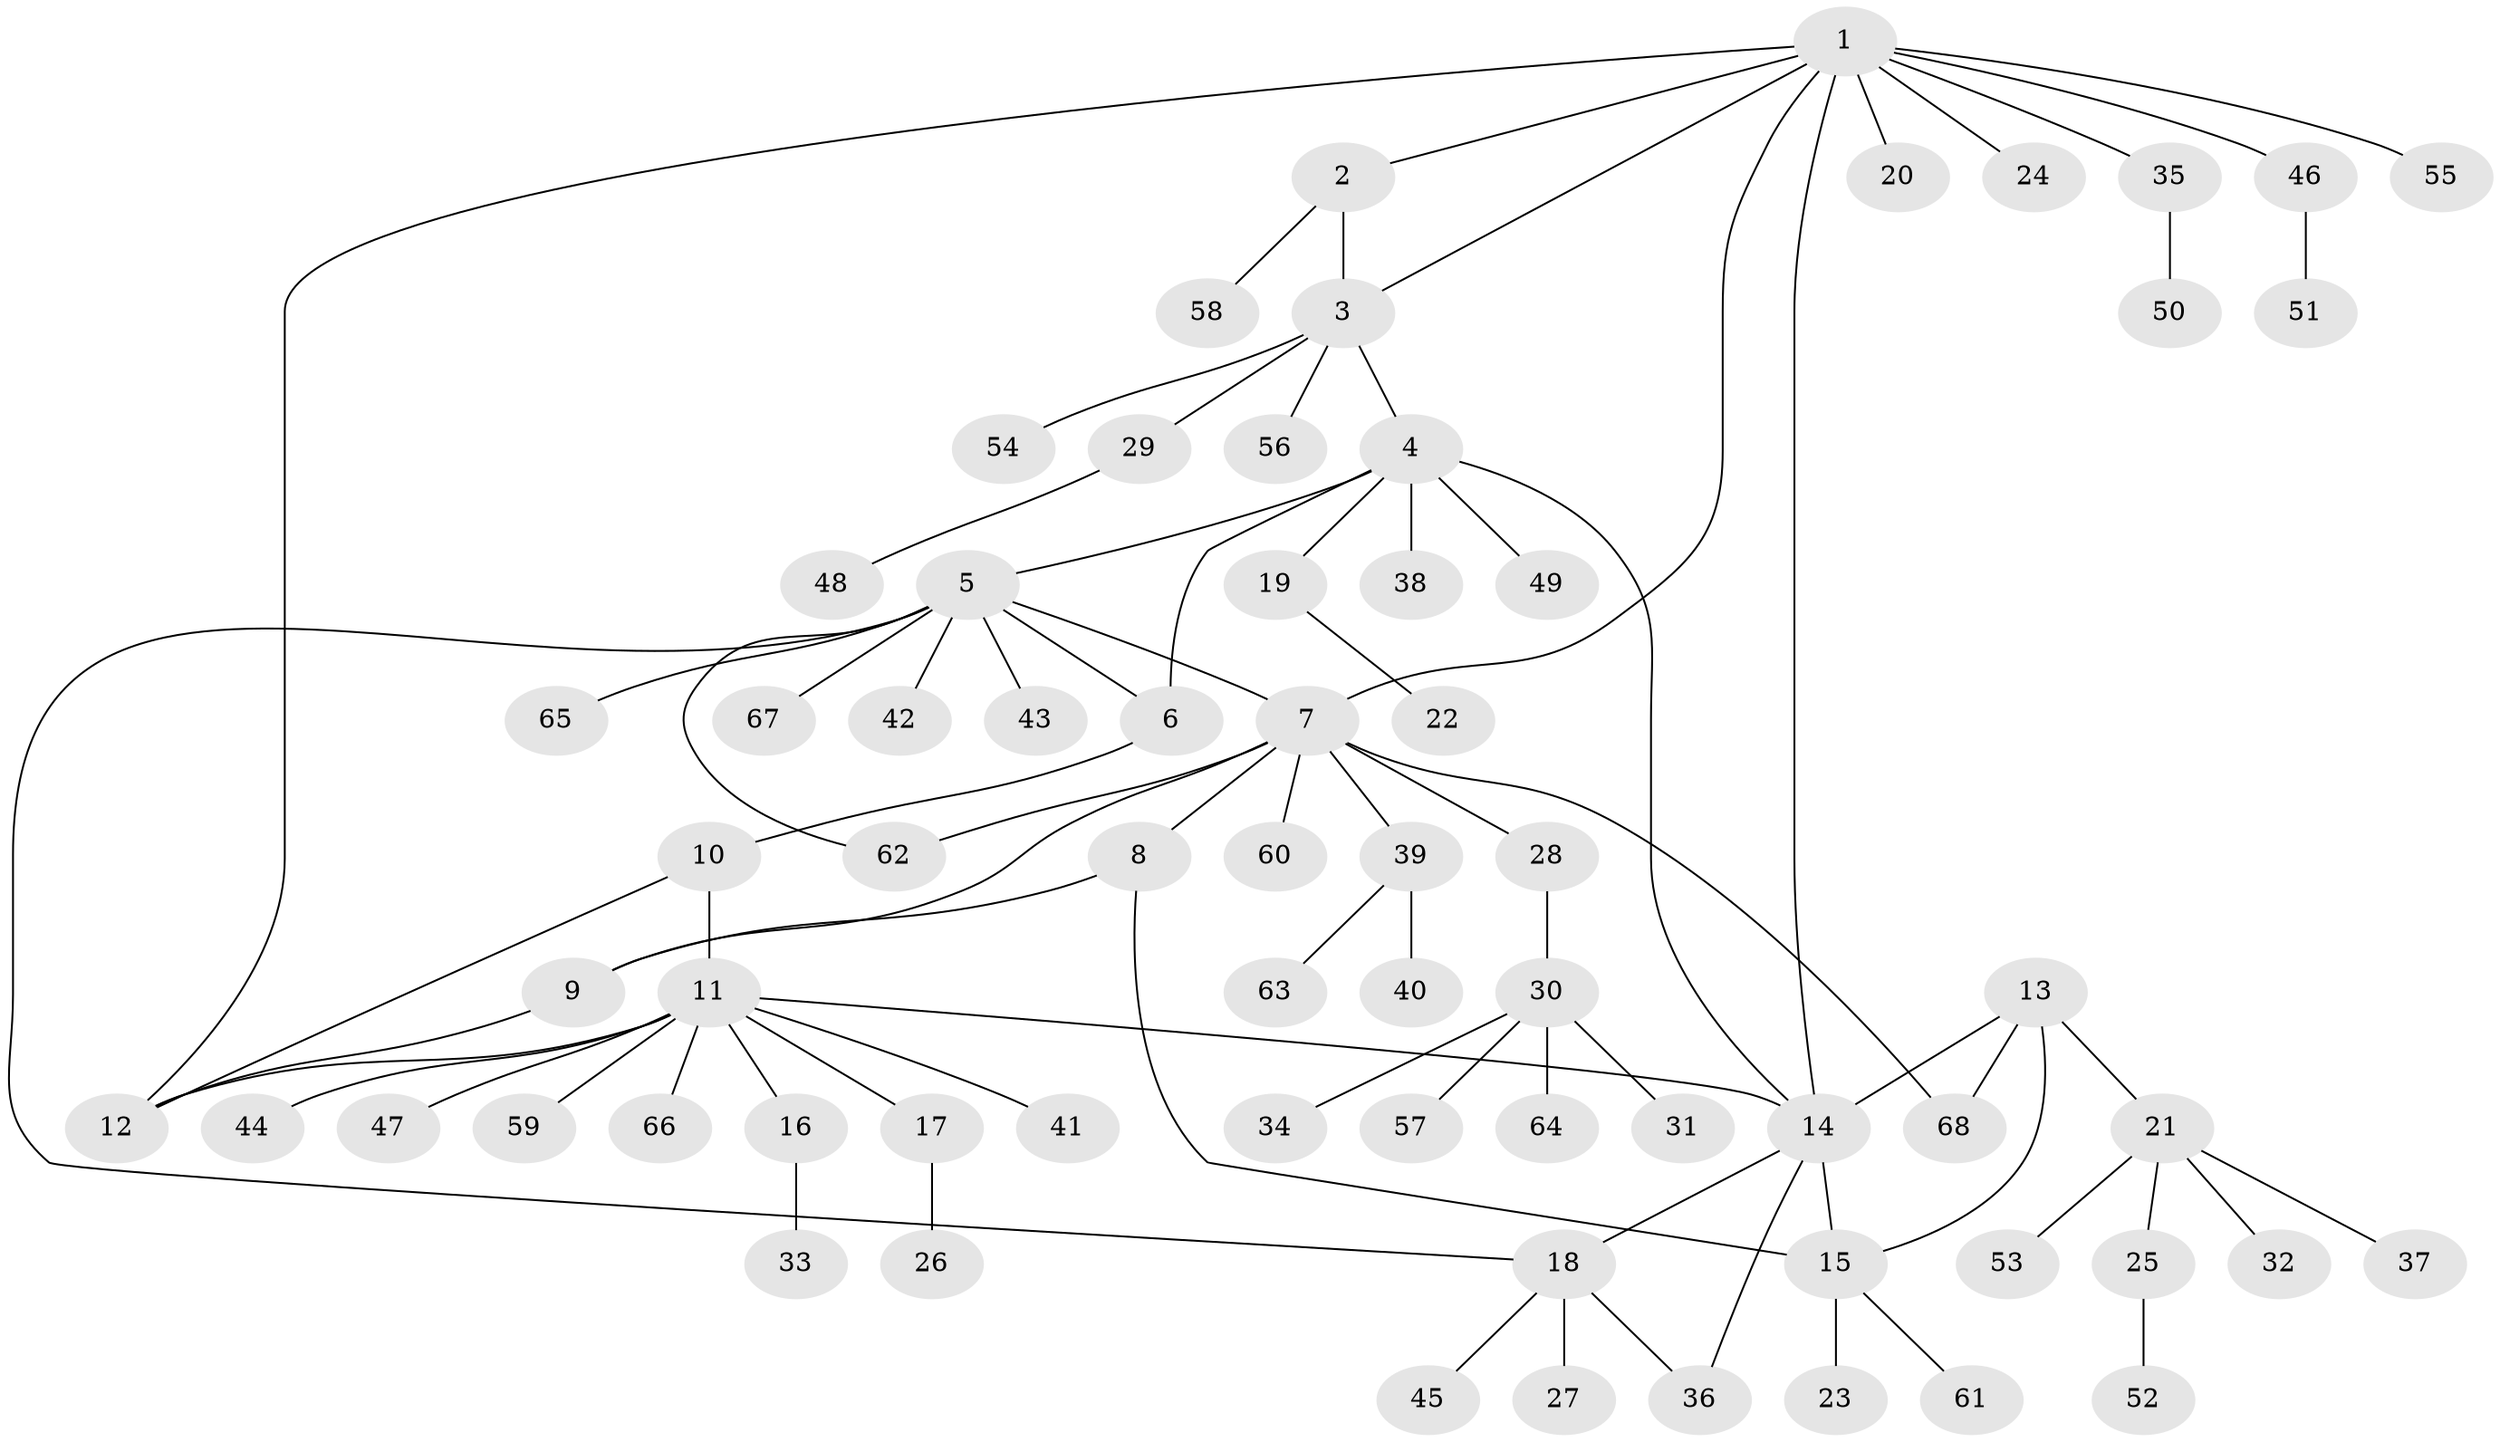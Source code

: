// Generated by graph-tools (version 1.1) at 2025/11/02/27/25 16:11:33]
// undirected, 68 vertices, 82 edges
graph export_dot {
graph [start="1"]
  node [color=gray90,style=filled];
  1;
  2;
  3;
  4;
  5;
  6;
  7;
  8;
  9;
  10;
  11;
  12;
  13;
  14;
  15;
  16;
  17;
  18;
  19;
  20;
  21;
  22;
  23;
  24;
  25;
  26;
  27;
  28;
  29;
  30;
  31;
  32;
  33;
  34;
  35;
  36;
  37;
  38;
  39;
  40;
  41;
  42;
  43;
  44;
  45;
  46;
  47;
  48;
  49;
  50;
  51;
  52;
  53;
  54;
  55;
  56;
  57;
  58;
  59;
  60;
  61;
  62;
  63;
  64;
  65;
  66;
  67;
  68;
  1 -- 2;
  1 -- 3;
  1 -- 7;
  1 -- 12;
  1 -- 14;
  1 -- 20;
  1 -- 24;
  1 -- 35;
  1 -- 46;
  1 -- 55;
  2 -- 3;
  2 -- 58;
  3 -- 4;
  3 -- 29;
  3 -- 54;
  3 -- 56;
  4 -- 5;
  4 -- 6;
  4 -- 14;
  4 -- 19;
  4 -- 38;
  4 -- 49;
  5 -- 6;
  5 -- 7;
  5 -- 18;
  5 -- 42;
  5 -- 43;
  5 -- 62;
  5 -- 65;
  5 -- 67;
  6 -- 10;
  7 -- 8;
  7 -- 9;
  7 -- 28;
  7 -- 39;
  7 -- 60;
  7 -- 62;
  7 -- 68;
  8 -- 9;
  8 -- 15;
  9 -- 12;
  10 -- 11;
  10 -- 12;
  11 -- 12;
  11 -- 14;
  11 -- 16;
  11 -- 17;
  11 -- 41;
  11 -- 44;
  11 -- 47;
  11 -- 59;
  11 -- 66;
  13 -- 14;
  13 -- 15;
  13 -- 21;
  13 -- 68;
  14 -- 15;
  14 -- 18;
  14 -- 36;
  15 -- 23;
  15 -- 61;
  16 -- 33;
  17 -- 26;
  18 -- 27;
  18 -- 36;
  18 -- 45;
  19 -- 22;
  21 -- 25;
  21 -- 32;
  21 -- 37;
  21 -- 53;
  25 -- 52;
  28 -- 30;
  29 -- 48;
  30 -- 31;
  30 -- 34;
  30 -- 57;
  30 -- 64;
  35 -- 50;
  39 -- 40;
  39 -- 63;
  46 -- 51;
}
